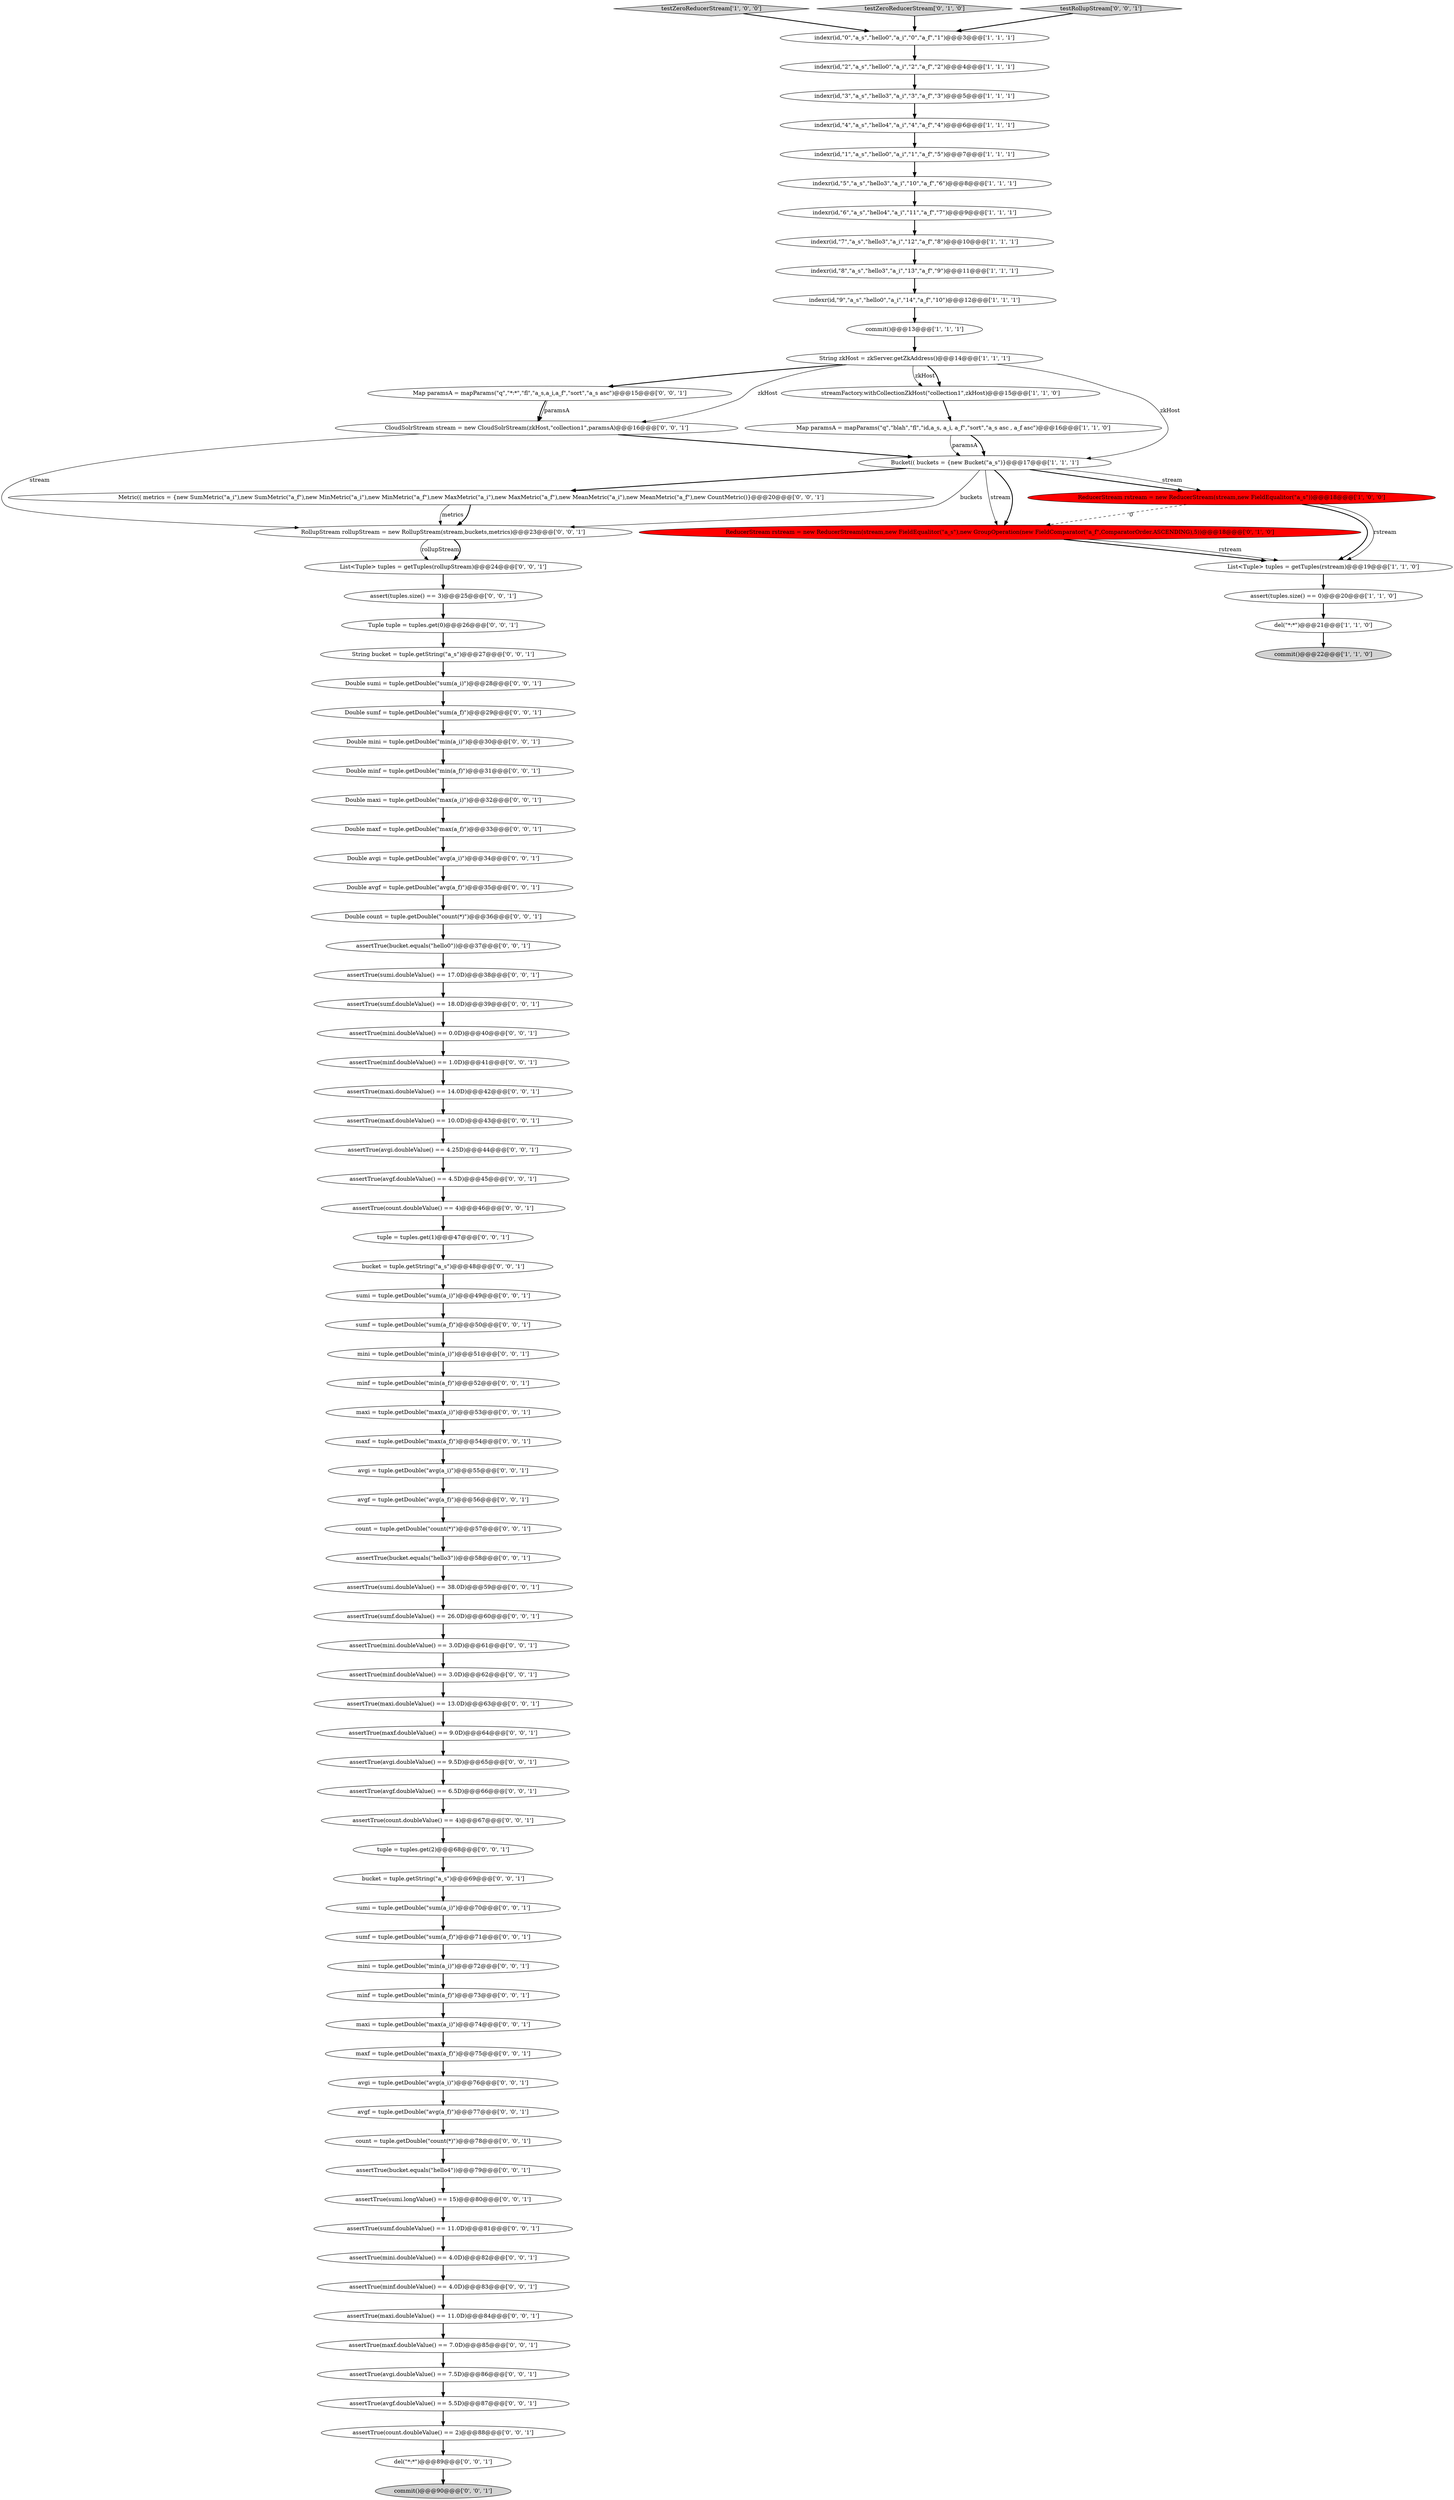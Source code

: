 digraph {
14 [style = filled, label = "indexr(id,\"4\",\"a_s\",\"hello4\",\"a_i\",\"4\",\"a_f\",\"4\")@@@6@@@['1', '1', '1']", fillcolor = white, shape = ellipse image = "AAA0AAABBB1BBB"];
15 [style = filled, label = "indexr(id,\"7\",\"a_s\",\"hello3\",\"a_i\",\"12\",\"a_f\",\"8\")@@@10@@@['1', '1', '1']", fillcolor = white, shape = ellipse image = "AAA0AAABBB1BBB"];
17 [style = filled, label = "indexr(id,\"9\",\"a_s\",\"hello0\",\"a_i\",\"14\",\"a_f\",\"10\")@@@12@@@['1', '1', '1']", fillcolor = white, shape = ellipse image = "AAA0AAABBB1BBB"];
75 [style = filled, label = "assertTrue(avgf.doubleValue() == 6.5D)@@@66@@@['0', '0', '1']", fillcolor = white, shape = ellipse image = "AAA0AAABBB3BBB"];
44 [style = filled, label = "del(\"*:*\")@@@89@@@['0', '0', '1']", fillcolor = white, shape = ellipse image = "AAA0AAABBB3BBB"];
42 [style = filled, label = "assertTrue(avgi.doubleValue() == 9.5D)@@@65@@@['0', '0', '1']", fillcolor = white, shape = ellipse image = "AAA0AAABBB3BBB"];
84 [style = filled, label = "avgf = tuple.getDouble(\"avg(a_f)\")@@@77@@@['0', '0', '1']", fillcolor = white, shape = ellipse image = "AAA0AAABBB3BBB"];
9 [style = filled, label = "Bucket(( buckets = {new Bucket(\"a_s\")}@@@17@@@['1', '1', '1']", fillcolor = white, shape = ellipse image = "AAA0AAABBB1BBB"];
37 [style = filled, label = "assertTrue(maxi.doubleValue() == 11.0D)@@@84@@@['0', '0', '1']", fillcolor = white, shape = ellipse image = "AAA0AAABBB3BBB"];
57 [style = filled, label = "assertTrue(avgf.doubleValue() == 4.5D)@@@45@@@['0', '0', '1']", fillcolor = white, shape = ellipse image = "AAA0AAABBB3BBB"];
90 [style = filled, label = "Tuple tuple = tuples.get(0)@@@26@@@['0', '0', '1']", fillcolor = white, shape = ellipse image = "AAA0AAABBB3BBB"];
1 [style = filled, label = "del(\"*:*\")@@@21@@@['1', '1', '0']", fillcolor = white, shape = ellipse image = "AAA0AAABBB1BBB"];
40 [style = filled, label = "maxi = tuple.getDouble(\"max(a_i)\")@@@53@@@['0', '0', '1']", fillcolor = white, shape = ellipse image = "AAA0AAABBB3BBB"];
18 [style = filled, label = "indexr(id,\"3\",\"a_s\",\"hello3\",\"a_i\",\"3\",\"a_f\",\"3\")@@@5@@@['1', '1', '1']", fillcolor = white, shape = ellipse image = "AAA0AAABBB1BBB"];
24 [style = filled, label = "assertTrue(mini.doubleValue() == 4.0D)@@@82@@@['0', '0', '1']", fillcolor = white, shape = ellipse image = "AAA0AAABBB3BBB"];
35 [style = filled, label = "String bucket = tuple.getString(\"a_s\")@@@27@@@['0', '0', '1']", fillcolor = white, shape = ellipse image = "AAA0AAABBB3BBB"];
11 [style = filled, label = "indexr(id,\"8\",\"a_s\",\"hello3\",\"a_i\",\"13\",\"a_f\",\"9\")@@@11@@@['1', '1', '1']", fillcolor = white, shape = ellipse image = "AAA0AAABBB1BBB"];
50 [style = filled, label = "tuple = tuples.get(1)@@@47@@@['0', '0', '1']", fillcolor = white, shape = ellipse image = "AAA0AAABBB3BBB"];
8 [style = filled, label = "testZeroReducerStream['1', '0', '0']", fillcolor = lightgray, shape = diamond image = "AAA0AAABBB1BBB"];
39 [style = filled, label = "sumf = tuple.getDouble(\"sum(a_f)\")@@@50@@@['0', '0', '1']", fillcolor = white, shape = ellipse image = "AAA0AAABBB3BBB"];
0 [style = filled, label = "indexr(id,\"2\",\"a_s\",\"hello0\",\"a_i\",\"2\",\"a_f\",\"2\")@@@4@@@['1', '1', '1']", fillcolor = white, shape = ellipse image = "AAA0AAABBB1BBB"];
2 [style = filled, label = "indexr(id,\"0\",\"a_s\",\"hello0\",\"a_i\",\"0\",\"a_f\",\"1\")@@@3@@@['1', '1', '1']", fillcolor = white, shape = ellipse image = "AAA0AAABBB1BBB"];
32 [style = filled, label = "assert(tuples.size() == 3)@@@25@@@['0', '0', '1']", fillcolor = white, shape = ellipse image = "AAA0AAABBB3BBB"];
38 [style = filled, label = "RollupStream rollupStream = new RollupStream(stream,buckets,metrics)@@@23@@@['0', '0', '1']", fillcolor = white, shape = ellipse image = "AAA0AAABBB3BBB"];
64 [style = filled, label = "avgi = tuple.getDouble(\"avg(a_i)\")@@@76@@@['0', '0', '1']", fillcolor = white, shape = ellipse image = "AAA0AAABBB3BBB"];
53 [style = filled, label = "Double maxf = tuple.getDouble(\"max(a_f)\")@@@33@@@['0', '0', '1']", fillcolor = white, shape = ellipse image = "AAA0AAABBB3BBB"];
20 [style = filled, label = "indexr(id,\"1\",\"a_s\",\"hello0\",\"a_i\",\"1\",\"a_f\",\"5\")@@@7@@@['1', '1', '1']", fillcolor = white, shape = ellipse image = "AAA0AAABBB1BBB"];
66 [style = filled, label = "assertTrue(avgf.doubleValue() == 5.5D)@@@87@@@['0', '0', '1']", fillcolor = white, shape = ellipse image = "AAA0AAABBB3BBB"];
10 [style = filled, label = "assert(tuples.size() == 0)@@@20@@@['1', '1', '0']", fillcolor = white, shape = ellipse image = "AAA0AAABBB1BBB"];
56 [style = filled, label = "assertTrue(avgi.doubleValue() == 7.5D)@@@86@@@['0', '0', '1']", fillcolor = white, shape = ellipse image = "AAA0AAABBB3BBB"];
26 [style = filled, label = "sumf = tuple.getDouble(\"sum(a_f)\")@@@71@@@['0', '0', '1']", fillcolor = white, shape = ellipse image = "AAA0AAABBB3BBB"];
41 [style = filled, label = "commit()@@@90@@@['0', '0', '1']", fillcolor = lightgray, shape = ellipse image = "AAA0AAABBB3BBB"];
82 [style = filled, label = "count = tuple.getDouble(\"count(*)\")@@@57@@@['0', '0', '1']", fillcolor = white, shape = ellipse image = "AAA0AAABBB3BBB"];
43 [style = filled, label = "assertTrue(sumi.doubleValue() == 17.0D)@@@38@@@['0', '0', '1']", fillcolor = white, shape = ellipse image = "AAA0AAABBB3BBB"];
54 [style = filled, label = "avgf = tuple.getDouble(\"avg(a_f)\")@@@56@@@['0', '0', '1']", fillcolor = white, shape = ellipse image = "AAA0AAABBB3BBB"];
73 [style = filled, label = "avgi = tuple.getDouble(\"avg(a_i)\")@@@55@@@['0', '0', '1']", fillcolor = white, shape = ellipse image = "AAA0AAABBB3BBB"];
81 [style = filled, label = "assertTrue(maxf.doubleValue() == 9.0D)@@@64@@@['0', '0', '1']", fillcolor = white, shape = ellipse image = "AAA0AAABBB3BBB"];
49 [style = filled, label = "assertTrue(sumf.doubleValue() == 11.0D)@@@81@@@['0', '0', '1']", fillcolor = white, shape = ellipse image = "AAA0AAABBB3BBB"];
91 [style = filled, label = "assertTrue(bucket.equals(\"hello0\"))@@@37@@@['0', '0', '1']", fillcolor = white, shape = ellipse image = "AAA0AAABBB3BBB"];
76 [style = filled, label = "assertTrue(count.doubleValue() == 4)@@@67@@@['0', '0', '1']", fillcolor = white, shape = ellipse image = "AAA0AAABBB3BBB"];
48 [style = filled, label = "assertTrue(minf.doubleValue() == 4.0D)@@@83@@@['0', '0', '1']", fillcolor = white, shape = ellipse image = "AAA0AAABBB3BBB"];
74 [style = filled, label = "tuple = tuples.get(2)@@@68@@@['0', '0', '1']", fillcolor = white, shape = ellipse image = "AAA0AAABBB3BBB"];
21 [style = filled, label = "testZeroReducerStream['0', '1', '0']", fillcolor = lightgray, shape = diamond image = "AAA0AAABBB2BBB"];
30 [style = filled, label = "assertTrue(mini.doubleValue() == 3.0D)@@@61@@@['0', '0', '1']", fillcolor = white, shape = ellipse image = "AAA0AAABBB3BBB"];
59 [style = filled, label = "assertTrue(avgi.doubleValue() == 4.25D)@@@44@@@['0', '0', '1']", fillcolor = white, shape = ellipse image = "AAA0AAABBB3BBB"];
85 [style = filled, label = "mini = tuple.getDouble(\"min(a_i)\")@@@72@@@['0', '0', '1']", fillcolor = white, shape = ellipse image = "AAA0AAABBB3BBB"];
89 [style = filled, label = "Double sumf = tuple.getDouble(\"sum(a_f)\")@@@29@@@['0', '0', '1']", fillcolor = white, shape = ellipse image = "AAA0AAABBB3BBB"];
19 [style = filled, label = "ReducerStream rstream = new ReducerStream(stream,new FieldEqualitor(\"a_s\"))@@@18@@@['1', '0', '0']", fillcolor = red, shape = ellipse image = "AAA1AAABBB1BBB"];
67 [style = filled, label = "count = tuple.getDouble(\"count(*)\")@@@78@@@['0', '0', '1']", fillcolor = white, shape = ellipse image = "AAA0AAABBB3BBB"];
31 [style = filled, label = "assertTrue(count.doubleValue() == 4)@@@46@@@['0', '0', '1']", fillcolor = white, shape = ellipse image = "AAA0AAABBB3BBB"];
92 [style = filled, label = "maxi = tuple.getDouble(\"max(a_i)\")@@@74@@@['0', '0', '1']", fillcolor = white, shape = ellipse image = "AAA0AAABBB3BBB"];
6 [style = filled, label = "List<Tuple> tuples = getTuples(rstream)@@@19@@@['1', '1', '0']", fillcolor = white, shape = ellipse image = "AAA0AAABBB1BBB"];
47 [style = filled, label = "assertTrue(maxi.doubleValue() == 13.0D)@@@63@@@['0', '0', '1']", fillcolor = white, shape = ellipse image = "AAA0AAABBB3BBB"];
4 [style = filled, label = "indexr(id,\"5\",\"a_s\",\"hello3\",\"a_i\",\"10\",\"a_f\",\"6\")@@@8@@@['1', '1', '1']", fillcolor = white, shape = ellipse image = "AAA0AAABBB1BBB"];
94 [style = filled, label = "assertTrue(minf.doubleValue() == 1.0D)@@@41@@@['0', '0', '1']", fillcolor = white, shape = ellipse image = "AAA0AAABBB3BBB"];
36 [style = filled, label = "Double count = tuple.getDouble(\"count(*)\")@@@36@@@['0', '0', '1']", fillcolor = white, shape = ellipse image = "AAA0AAABBB3BBB"];
55 [style = filled, label = "Double mini = tuple.getDouble(\"min(a_i)\")@@@30@@@['0', '0', '1']", fillcolor = white, shape = ellipse image = "AAA0AAABBB3BBB"];
13 [style = filled, label = "Map paramsA = mapParams(\"q\",\"blah\",\"fl\",\"id,a_s, a_i, a_f\",\"sort\",\"a_s asc , a_f asc\")@@@16@@@['1', '1', '0']", fillcolor = white, shape = ellipse image = "AAA0AAABBB1BBB"];
12 [style = filled, label = "String zkHost = zkServer.getZkAddress()@@@14@@@['1', '1', '1']", fillcolor = white, shape = ellipse image = "AAA0AAABBB1BBB"];
5 [style = filled, label = "indexr(id,\"6\",\"a_s\",\"hello4\",\"a_i\",\"11\",\"a_f\",\"7\")@@@9@@@['1', '1', '1']", fillcolor = white, shape = ellipse image = "AAA0AAABBB1BBB"];
65 [style = filled, label = "Map paramsA = mapParams(\"q\",\"*:*\",\"fl\",\"a_s,a_i,a_f\",\"sort\",\"a_s asc\")@@@15@@@['0', '0', '1']", fillcolor = white, shape = ellipse image = "AAA0AAABBB3BBB"];
16 [style = filled, label = "streamFactory.withCollectionZkHost(\"collection1\",zkHost)@@@15@@@['1', '1', '0']", fillcolor = white, shape = ellipse image = "AAA0AAABBB1BBB"];
71 [style = filled, label = "Metric(( metrics = {new SumMetric(\"a_i\"),new SumMetric(\"a_f\"),new MinMetric(\"a_i\"),new MinMetric(\"a_f\"),new MaxMetric(\"a_i\"),new MaxMetric(\"a_f\"),new MeanMetric(\"a_i\"),new MeanMetric(\"a_f\"),new CountMetric()}@@@20@@@['0', '0', '1']", fillcolor = white, shape = ellipse image = "AAA0AAABBB3BBB"];
86 [style = filled, label = "minf = tuple.getDouble(\"min(a_f)\")@@@73@@@['0', '0', '1']", fillcolor = white, shape = ellipse image = "AAA0AAABBB3BBB"];
46 [style = filled, label = "List<Tuple> tuples = getTuples(rollupStream)@@@24@@@['0', '0', '1']", fillcolor = white, shape = ellipse image = "AAA0AAABBB3BBB"];
62 [style = filled, label = "sumi = tuple.getDouble(\"sum(a_i)\")@@@49@@@['0', '0', '1']", fillcolor = white, shape = ellipse image = "AAA0AAABBB3BBB"];
58 [style = filled, label = "assertTrue(sumi.longValue() == 15)@@@80@@@['0', '0', '1']", fillcolor = white, shape = ellipse image = "AAA0AAABBB3BBB"];
88 [style = filled, label = "testRollupStream['0', '0', '1']", fillcolor = lightgray, shape = diamond image = "AAA0AAABBB3BBB"];
51 [style = filled, label = "bucket = tuple.getString(\"a_s\")@@@48@@@['0', '0', '1']", fillcolor = white, shape = ellipse image = "AAA0AAABBB3BBB"];
23 [style = filled, label = "Double maxi = tuple.getDouble(\"max(a_i)\")@@@32@@@['0', '0', '1']", fillcolor = white, shape = ellipse image = "AAA0AAABBB3BBB"];
68 [style = filled, label = "assertTrue(sumi.doubleValue() == 38.0D)@@@59@@@['0', '0', '1']", fillcolor = white, shape = ellipse image = "AAA0AAABBB3BBB"];
87 [style = filled, label = "assertTrue(sumf.doubleValue() == 18.0D)@@@39@@@['0', '0', '1']", fillcolor = white, shape = ellipse image = "AAA0AAABBB3BBB"];
27 [style = filled, label = "assertTrue(maxf.doubleValue() == 7.0D)@@@85@@@['0', '0', '1']", fillcolor = white, shape = ellipse image = "AAA0AAABBB3BBB"];
63 [style = filled, label = "Double sumi = tuple.getDouble(\"sum(a_i)\")@@@28@@@['0', '0', '1']", fillcolor = white, shape = ellipse image = "AAA0AAABBB3BBB"];
28 [style = filled, label = "assertTrue(mini.doubleValue() == 0.0D)@@@40@@@['0', '0', '1']", fillcolor = white, shape = ellipse image = "AAA0AAABBB3BBB"];
79 [style = filled, label = "Double avgi = tuple.getDouble(\"avg(a_i)\")@@@34@@@['0', '0', '1']", fillcolor = white, shape = ellipse image = "AAA0AAABBB3BBB"];
22 [style = filled, label = "ReducerStream rstream = new ReducerStream(stream,new FieldEqualitor(\"a_s\"),new GroupOperation(new FieldComparator(\"a_f\",ComparatorOrder.ASCENDING),5))@@@18@@@['0', '1', '0']", fillcolor = red, shape = ellipse image = "AAA1AAABBB2BBB"];
45 [style = filled, label = "Double avgf = tuple.getDouble(\"avg(a_f)\")@@@35@@@['0', '0', '1']", fillcolor = white, shape = ellipse image = "AAA0AAABBB3BBB"];
25 [style = filled, label = "maxf = tuple.getDouble(\"max(a_f)\")@@@54@@@['0', '0', '1']", fillcolor = white, shape = ellipse image = "AAA0AAABBB3BBB"];
69 [style = filled, label = "assertTrue(sumf.doubleValue() == 26.0D)@@@60@@@['0', '0', '1']", fillcolor = white, shape = ellipse image = "AAA0AAABBB3BBB"];
52 [style = filled, label = "sumi = tuple.getDouble(\"sum(a_i)\")@@@70@@@['0', '0', '1']", fillcolor = white, shape = ellipse image = "AAA0AAABBB3BBB"];
77 [style = filled, label = "assertTrue(bucket.equals(\"hello4\"))@@@79@@@['0', '0', '1']", fillcolor = white, shape = ellipse image = "AAA0AAABBB3BBB"];
33 [style = filled, label = "minf = tuple.getDouble(\"min(a_f)\")@@@52@@@['0', '0', '1']", fillcolor = white, shape = ellipse image = "AAA0AAABBB3BBB"];
83 [style = filled, label = "maxf = tuple.getDouble(\"max(a_f)\")@@@75@@@['0', '0', '1']", fillcolor = white, shape = ellipse image = "AAA0AAABBB3BBB"];
93 [style = filled, label = "assertTrue(count.doubleValue() == 2)@@@88@@@['0', '0', '1']", fillcolor = white, shape = ellipse image = "AAA0AAABBB3BBB"];
78 [style = filled, label = "Double minf = tuple.getDouble(\"min(a_f)\")@@@31@@@['0', '0', '1']", fillcolor = white, shape = ellipse image = "AAA0AAABBB3BBB"];
34 [style = filled, label = "assertTrue(minf.doubleValue() == 3.0D)@@@62@@@['0', '0', '1']", fillcolor = white, shape = ellipse image = "AAA0AAABBB3BBB"];
80 [style = filled, label = "assertTrue(maxf.doubleValue() == 10.0D)@@@43@@@['0', '0', '1']", fillcolor = white, shape = ellipse image = "AAA0AAABBB3BBB"];
60 [style = filled, label = "assertTrue(maxi.doubleValue() == 14.0D)@@@42@@@['0', '0', '1']", fillcolor = white, shape = ellipse image = "AAA0AAABBB3BBB"];
72 [style = filled, label = "assertTrue(bucket.equals(\"hello3\"))@@@58@@@['0', '0', '1']", fillcolor = white, shape = ellipse image = "AAA0AAABBB3BBB"];
3 [style = filled, label = "commit()@@@13@@@['1', '1', '1']", fillcolor = white, shape = ellipse image = "AAA0AAABBB1BBB"];
29 [style = filled, label = "CloudSolrStream stream = new CloudSolrStream(zkHost,\"collection1\",paramsA)@@@16@@@['0', '0', '1']", fillcolor = white, shape = ellipse image = "AAA0AAABBB3BBB"];
7 [style = filled, label = "commit()@@@22@@@['1', '1', '0']", fillcolor = lightgray, shape = ellipse image = "AAA0AAABBB1BBB"];
70 [style = filled, label = "mini = tuple.getDouble(\"min(a_i)\")@@@51@@@['0', '0', '1']", fillcolor = white, shape = ellipse image = "AAA0AAABBB3BBB"];
61 [style = filled, label = "bucket = tuple.getString(\"a_s\")@@@69@@@['0', '0', '1']", fillcolor = white, shape = ellipse image = "AAA0AAABBB3BBB"];
57->31 [style = bold, label=""];
91->43 [style = bold, label=""];
25->73 [style = bold, label=""];
68->69 [style = bold, label=""];
9->71 [style = bold, label=""];
37->27 [style = bold, label=""];
73->54 [style = bold, label=""];
40->25 [style = bold, label=""];
59->57 [style = bold, label=""];
5->15 [style = bold, label=""];
71->38 [style = bold, label=""];
85->86 [style = bold, label=""];
78->23 [style = bold, label=""];
89->55 [style = bold, label=""];
21->2 [style = bold, label=""];
69->30 [style = bold, label=""];
88->2 [style = bold, label=""];
31->50 [style = bold, label=""];
49->24 [style = bold, label=""];
38->46 [style = solid, label="rollupStream"];
12->9 [style = solid, label="zkHost"];
15->11 [style = bold, label=""];
79->45 [style = bold, label=""];
83->64 [style = bold, label=""];
14->20 [style = bold, label=""];
64->84 [style = bold, label=""];
48->37 [style = bold, label=""];
9->19 [style = solid, label="stream"];
34->47 [style = bold, label=""];
61->52 [style = bold, label=""];
36->91 [style = bold, label=""];
82->72 [style = bold, label=""];
9->22 [style = solid, label="stream"];
70->33 [style = bold, label=""];
71->38 [style = solid, label="metrics"];
30->34 [style = bold, label=""];
19->6 [style = bold, label=""];
62->39 [style = bold, label=""];
27->56 [style = bold, label=""];
12->65 [style = bold, label=""];
63->89 [style = bold, label=""];
44->41 [style = bold, label=""];
11->17 [style = bold, label=""];
38->46 [style = bold, label=""];
90->35 [style = bold, label=""];
74->61 [style = bold, label=""];
10->1 [style = bold, label=""];
65->29 [style = bold, label=""];
47->81 [style = bold, label=""];
65->29 [style = solid, label="paramsA"];
22->6 [style = bold, label=""];
52->26 [style = bold, label=""];
9->22 [style = bold, label=""];
16->13 [style = bold, label=""];
67->77 [style = bold, label=""];
42->75 [style = bold, label=""];
51->62 [style = bold, label=""];
54->82 [style = bold, label=""];
53->79 [style = bold, label=""];
45->36 [style = bold, label=""];
80->59 [style = bold, label=""];
66->93 [style = bold, label=""];
3->12 [style = bold, label=""];
56->66 [style = bold, label=""];
1->7 [style = bold, label=""];
58->49 [style = bold, label=""];
92->83 [style = bold, label=""];
76->74 [style = bold, label=""];
2->0 [style = bold, label=""];
8->2 [style = bold, label=""];
12->29 [style = solid, label="zkHost"];
6->10 [style = bold, label=""];
17->3 [style = bold, label=""];
35->63 [style = bold, label=""];
9->19 [style = bold, label=""];
0->18 [style = bold, label=""];
29->38 [style = solid, label="stream"];
13->9 [style = bold, label=""];
75->76 [style = bold, label=""];
46->32 [style = bold, label=""];
4->5 [style = bold, label=""];
28->94 [style = bold, label=""];
55->78 [style = bold, label=""];
12->16 [style = solid, label="zkHost"];
13->9 [style = solid, label="paramsA"];
84->67 [style = bold, label=""];
29->9 [style = bold, label=""];
32->90 [style = bold, label=""];
12->16 [style = bold, label=""];
43->87 [style = bold, label=""];
39->70 [style = bold, label=""];
20->4 [style = bold, label=""];
86->92 [style = bold, label=""];
19->6 [style = solid, label="rstream"];
81->42 [style = bold, label=""];
93->44 [style = bold, label=""];
33->40 [style = bold, label=""];
77->58 [style = bold, label=""];
50->51 [style = bold, label=""];
87->28 [style = bold, label=""];
26->85 [style = bold, label=""];
22->6 [style = solid, label="rstream"];
23->53 [style = bold, label=""];
60->80 [style = bold, label=""];
72->68 [style = bold, label=""];
18->14 [style = bold, label=""];
94->60 [style = bold, label=""];
24->48 [style = bold, label=""];
9->38 [style = solid, label="buckets"];
19->22 [style = dashed, label="0"];
}
